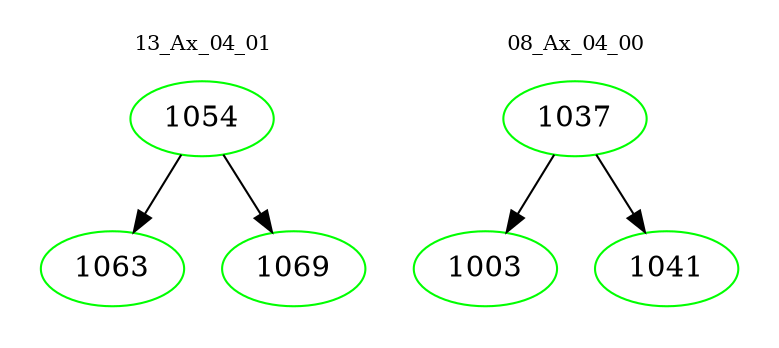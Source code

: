 digraph{
subgraph cluster_0 {
color = white
label = "13_Ax_04_01";
fontsize=10;
T0_1054 [label="1054", color="green"]
T0_1054 -> T0_1063 [color="black"]
T0_1063 [label="1063", color="green"]
T0_1054 -> T0_1069 [color="black"]
T0_1069 [label="1069", color="green"]
}
subgraph cluster_1 {
color = white
label = "08_Ax_04_00";
fontsize=10;
T1_1037 [label="1037", color="green"]
T1_1037 -> T1_1003 [color="black"]
T1_1003 [label="1003", color="green"]
T1_1037 -> T1_1041 [color="black"]
T1_1041 [label="1041", color="green"]
}
}
